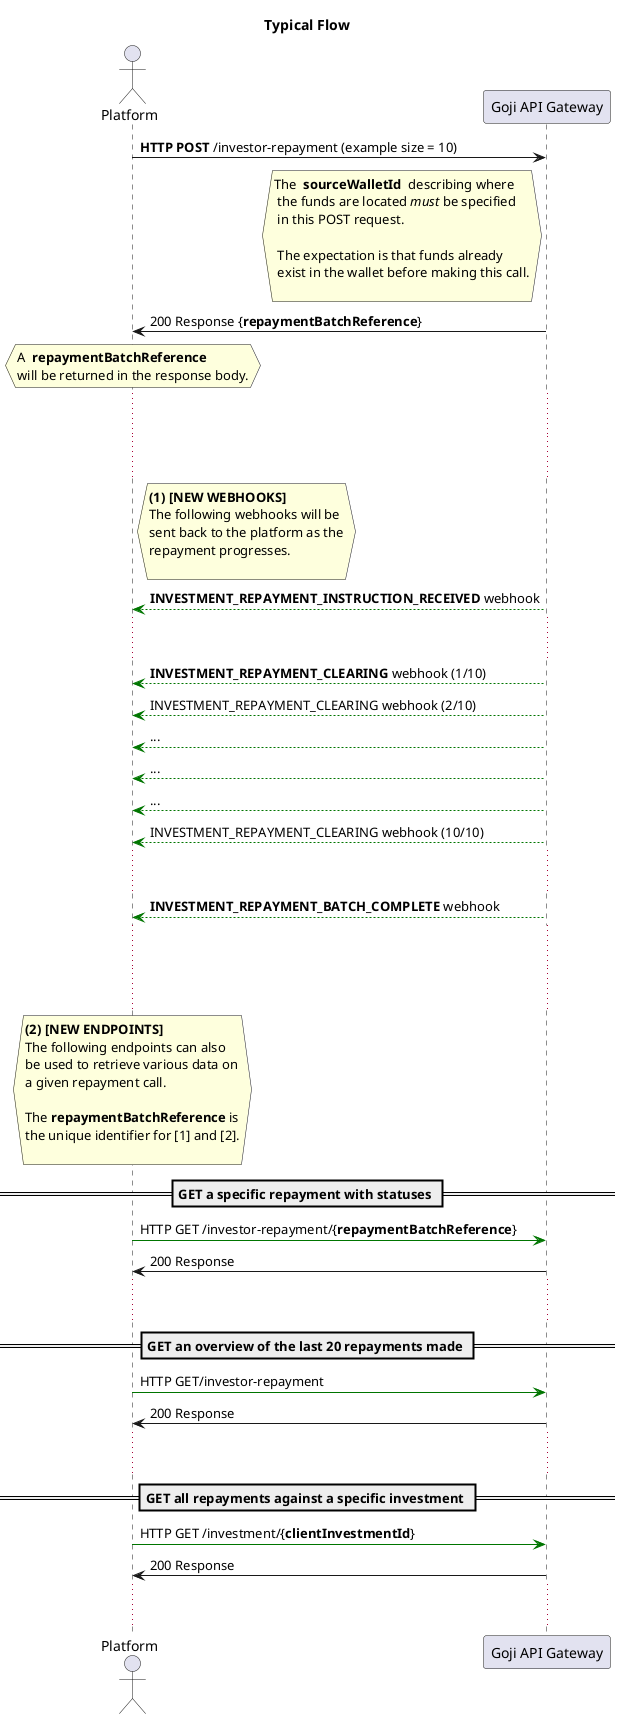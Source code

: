 @startuml

title Typical Flow
skinparam responseMessageBelowArrow true
actor "Platform" as other
participant "Goji API Gateway" as api

other -> api : <b>HTTP POST</b> /investor-repayment (example size = 10)
hnote left api
The <b> sourceWalletId </b> describing where
 the funds are located <i>must</i> be specified
 in this POST request.

 The expectation is that funds already
 exist in the wallet before making this call.

end note
api -> other : 200 Response {<b>repaymentBatchReference</b>}
hnote over other
A <b> repaymentBatchReference </b>
will be returned in the response body.
end note


...  ...
...  ...

hnote right other
<b>(1) [NEW WEBHOOKS]</b>
The following webhooks will be
sent back to the platform as the
repayment progresses.

end note

api -[#007500]-> other : <b>INVESTMENT_REPAYMENT_INSTRUCTION_RECEIVED</b> webhook
... ...
api -[#007500]-> other : <b>INVESTMENT_REPAYMENT_CLEARING</b> webhook (1/10)
api -[#007500]-> other : INVESTMENT_REPAYMENT_CLEARING webhook (2/10)
api -[#007500]-> other : ...
api -[#007500]-> other : ...
api -[#007500]-> other : ...
api -[#007500]-> other : INVESTMENT_REPAYMENT_CLEARING webhook (10/10)
... ...
api -[#007500]-> other : <b>INVESTMENT_REPAYMENT_BATCH_COMPLETE</b> webhook

... ...
... ...

hnote over other
<b>(2) [NEW ENDPOINTS]</b>
The following endpoints can also
be used to retrieve various data on
a given repayment call.

The <b>repaymentBatchReference</b> is
the unique identifier for [1] and [2].

end note

== GET a specific repayment with statuses ==
other -[#007500]> api : HTTP GET /investor-repayment/{<b>repaymentBatchReference</b>}
api -> other : 200 Response

... ...


== GET an overview of the last 20 repayments made ==
other -[#007500]> api : HTTP GET/investor-repayment
api -> other : 200 Response

... ...

== GET all repayments against a specific investment ==
other -[#007500]> api : HTTP GET /investment/{<b>clientInvestmentId</b>}
api -> other : 200 Response

... ...







@enduml 
